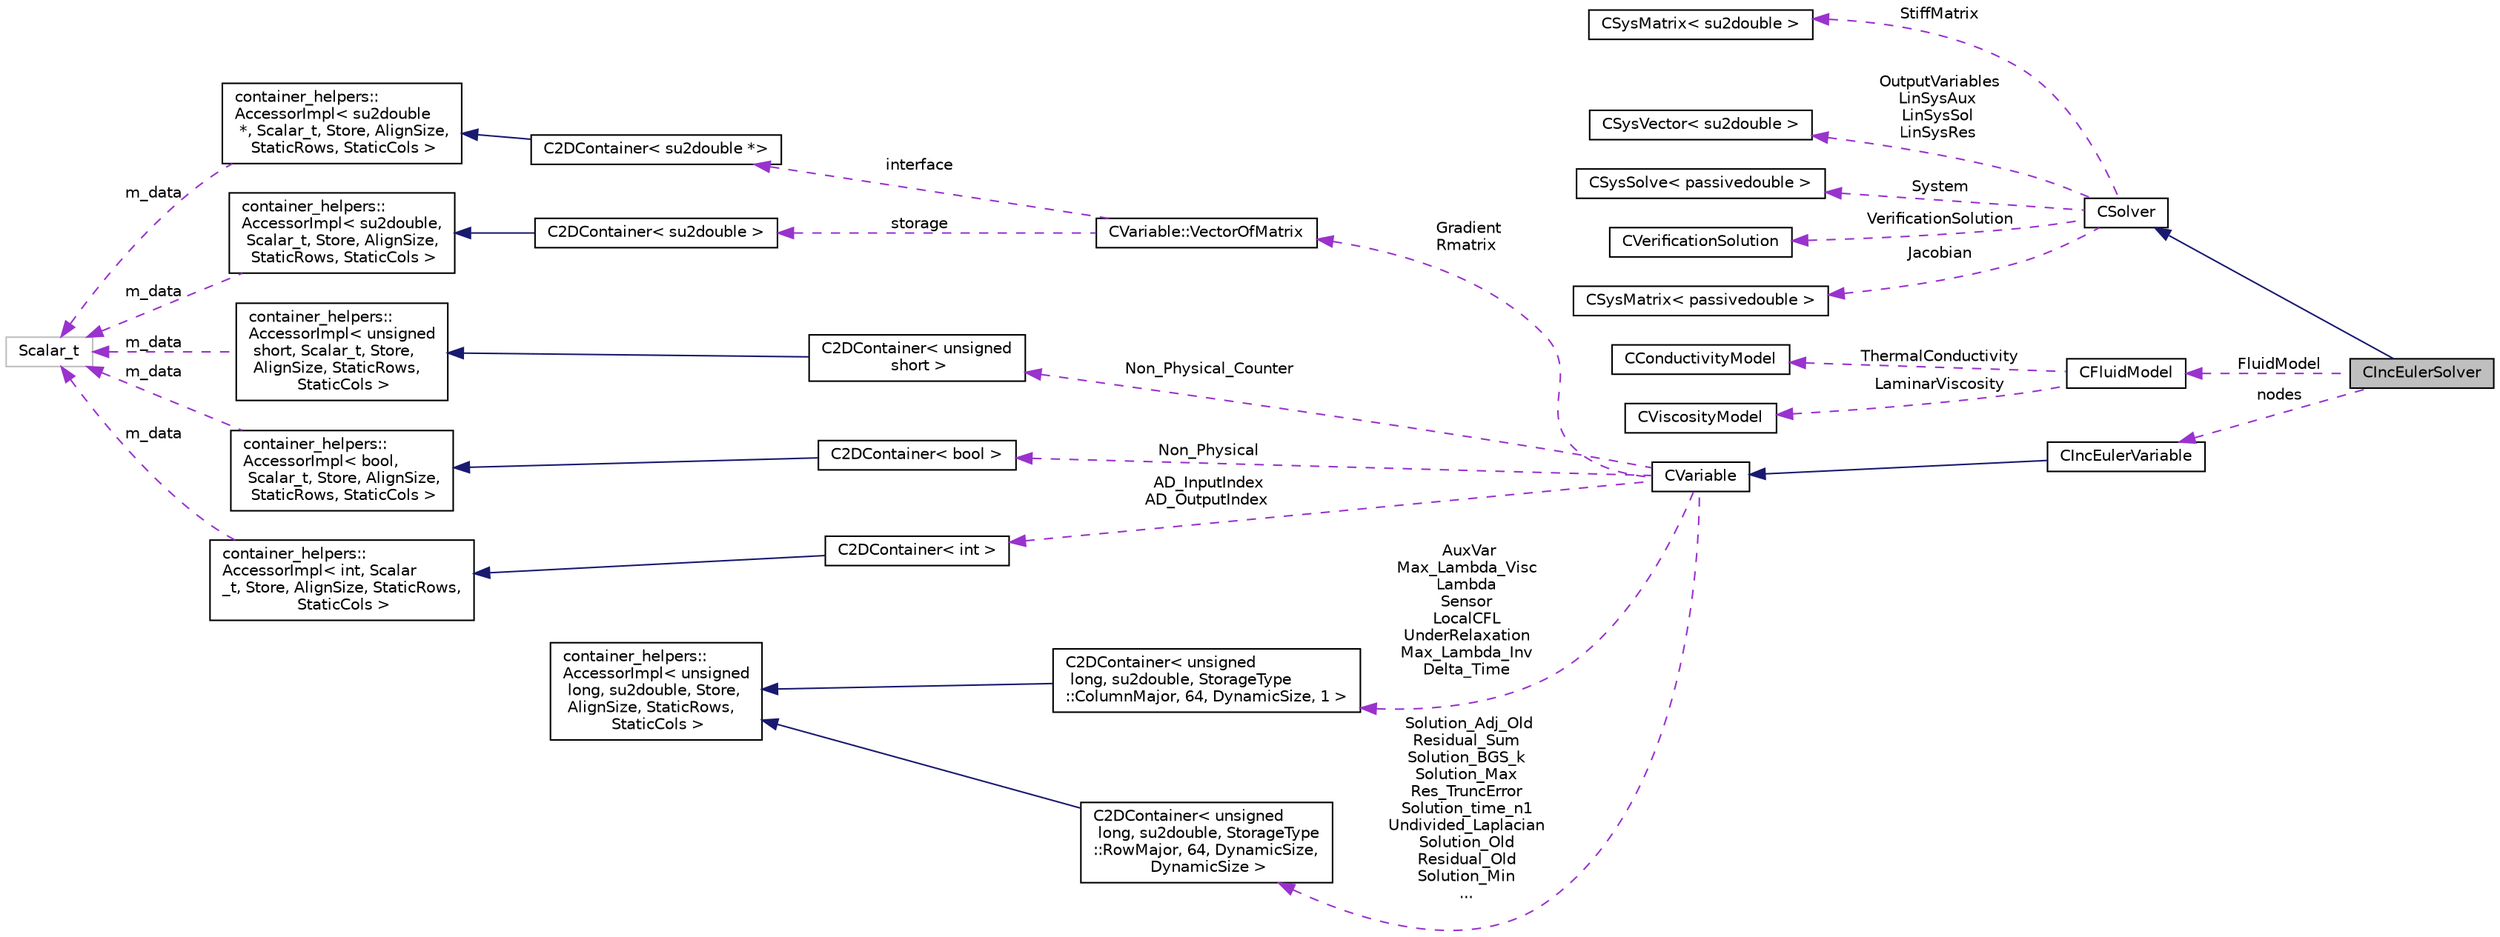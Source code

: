 digraph "CIncEulerSolver"
{
  edge [fontname="Helvetica",fontsize="10",labelfontname="Helvetica",labelfontsize="10"];
  node [fontname="Helvetica",fontsize="10",shape=record];
  rankdir="LR";
  Node3 [label="CIncEulerSolver",height=0.2,width=0.4,color="black", fillcolor="grey75", style="filled", fontcolor="black"];
  Node4 -> Node3 [dir="back",color="midnightblue",fontsize="10",style="solid",fontname="Helvetica"];
  Node4 [label="CSolver",height=0.2,width=0.4,color="black", fillcolor="white", style="filled",URL="$class_c_solver.html",tooltip="Main class for defining the PDE solution, it requires a child class for each particular solver (Euler..."];
  Node5 -> Node4 [dir="back",color="darkorchid3",fontsize="10",style="dashed",label=" StiffMatrix" ,fontname="Helvetica"];
  Node5 [label="CSysMatrix\< su2double \>",height=0.2,width=0.4,color="black", fillcolor="white", style="filled",URL="$class_c_sys_matrix.html"];
  Node6 -> Node4 [dir="back",color="darkorchid3",fontsize="10",style="dashed",label=" OutputVariables\nLinSysAux\nLinSysSol\nLinSysRes" ,fontname="Helvetica"];
  Node6 [label="CSysVector\< su2double \>",height=0.2,width=0.4,color="black", fillcolor="white", style="filled",URL="$class_c_sys_vector.html"];
  Node7 -> Node4 [dir="back",color="darkorchid3",fontsize="10",style="dashed",label=" System" ,fontname="Helvetica"];
  Node7 [label="CSysSolve\< passivedouble \>",height=0.2,width=0.4,color="black", fillcolor="white", style="filled",URL="$class_c_sys_solve.html"];
  Node8 -> Node4 [dir="back",color="darkorchid3",fontsize="10",style="dashed",label=" VerificationSolution" ,fontname="Helvetica"];
  Node8 [label="CVerificationSolution",height=0.2,width=0.4,color="black", fillcolor="white", style="filled",URL="$class_c_verification_solution.html",tooltip="Class for holding verification PDE solutions, e.g., phi = phi(x,y,z,t), used for initial conditions..."];
  Node9 -> Node4 [dir="back",color="darkorchid3",fontsize="10",style="dashed",label=" Jacobian" ,fontname="Helvetica"];
  Node9 [label="CSysMatrix\< passivedouble \>",height=0.2,width=0.4,color="black", fillcolor="white", style="filled",URL="$class_c_sys_matrix.html"];
  Node10 -> Node3 [dir="back",color="darkorchid3",fontsize="10",style="dashed",label=" FluidModel" ,fontname="Helvetica"];
  Node10 [label="CFluidModel",height=0.2,width=0.4,color="black", fillcolor="white", style="filled",URL="$class_c_fluid_model.html",tooltip="Main class for defining the Thermo-Physical Model a child class for each particular Model (Ideal-Gas..."];
  Node11 -> Node10 [dir="back",color="darkorchid3",fontsize="10",style="dashed",label=" ThermalConductivity" ,fontname="Helvetica"];
  Node11 [label="CConductivityModel",height=0.2,width=0.4,color="black", fillcolor="white", style="filled",URL="$class_c_conductivity_model.html"];
  Node12 -> Node10 [dir="back",color="darkorchid3",fontsize="10",style="dashed",label=" LaminarViscosity" ,fontname="Helvetica"];
  Node12 [label="CViscosityModel",height=0.2,width=0.4,color="black", fillcolor="white", style="filled",URL="$class_c_viscosity_model.html",tooltip="Main class for defining the Transport-Physical Model a child class for each particular Model (Power l..."];
  Node13 -> Node3 [dir="back",color="darkorchid3",fontsize="10",style="dashed",label=" nodes" ,fontname="Helvetica"];
  Node13 [label="CIncEulerVariable",height=0.2,width=0.4,color="black", fillcolor="white", style="filled",URL="$class_c_inc_euler_variable.html",tooltip="Class for defining the variables of the incompressible Euler solver. "];
  Node14 -> Node13 [dir="back",color="midnightblue",fontsize="10",style="solid",fontname="Helvetica"];
  Node14 [label="CVariable",height=0.2,width=0.4,color="black", fillcolor="white", style="filled",URL="$class_c_variable.html",tooltip="Main class for defining the variables. "];
  Node15 -> Node14 [dir="back",color="darkorchid3",fontsize="10",style="dashed",label=" Gradient\nRmatrix" ,fontname="Helvetica"];
  Node15 [label="CVariable::VectorOfMatrix",height=0.2,width=0.4,color="black", fillcolor="white", style="filled",URL="$struct_c_variable_1_1_vector_of_matrix.html"];
  Node16 -> Node15 [dir="back",color="darkorchid3",fontsize="10",style="dashed",label=" interface" ,fontname="Helvetica"];
  Node16 [label="C2DContainer\< su2double *\>",height=0.2,width=0.4,color="black", fillcolor="white", style="filled",URL="$class_c2_d_container.html"];
  Node17 -> Node16 [dir="back",color="midnightblue",fontsize="10",style="solid",fontname="Helvetica"];
  Node17 [label="container_helpers::\lAccessorImpl\< su2double\l *, Scalar_t, Store, AlignSize,\l StaticRows, StaticCols \>",height=0.2,width=0.4,color="black", fillcolor="white", style="filled",URL="$classcontainer__helpers_1_1_accessor_impl.html"];
  Node18 -> Node17 [dir="back",color="darkorchid3",fontsize="10",style="dashed",label=" m_data" ,fontname="Helvetica"];
  Node18 [label="Scalar_t",height=0.2,width=0.4,color="grey75", fillcolor="white", style="filled"];
  Node19 -> Node15 [dir="back",color="darkorchid3",fontsize="10",style="dashed",label=" storage" ,fontname="Helvetica"];
  Node19 [label="C2DContainer\< su2double \>",height=0.2,width=0.4,color="black", fillcolor="white", style="filled",URL="$class_c2_d_container.html"];
  Node20 -> Node19 [dir="back",color="midnightblue",fontsize="10",style="solid",fontname="Helvetica"];
  Node20 [label="container_helpers::\lAccessorImpl\< su2double,\l Scalar_t, Store, AlignSize,\l StaticRows, StaticCols \>",height=0.2,width=0.4,color="black", fillcolor="white", style="filled",URL="$classcontainer__helpers_1_1_accessor_impl.html"];
  Node18 -> Node20 [dir="back",color="darkorchid3",fontsize="10",style="dashed",label=" m_data" ,fontname="Helvetica"];
  Node21 -> Node14 [dir="back",color="darkorchid3",fontsize="10",style="dashed",label=" Non_Physical_Counter" ,fontname="Helvetica"];
  Node21 [label="C2DContainer\< unsigned\l short \>",height=0.2,width=0.4,color="black", fillcolor="white", style="filled",URL="$class_c2_d_container.html"];
  Node22 -> Node21 [dir="back",color="midnightblue",fontsize="10",style="solid",fontname="Helvetica"];
  Node22 [label="container_helpers::\lAccessorImpl\< unsigned\l short, Scalar_t, Store,\l AlignSize, StaticRows,\l StaticCols \>",height=0.2,width=0.4,color="black", fillcolor="white", style="filled",URL="$classcontainer__helpers_1_1_accessor_impl.html"];
  Node18 -> Node22 [dir="back",color="darkorchid3",fontsize="10",style="dashed",label=" m_data" ,fontname="Helvetica"];
  Node23 -> Node14 [dir="back",color="darkorchid3",fontsize="10",style="dashed",label=" AuxVar\nMax_Lambda_Visc\nLambda\nSensor\nLocalCFL\nUnderRelaxation\nMax_Lambda_Inv\nDelta_Time" ,fontname="Helvetica"];
  Node23 [label="C2DContainer\< unsigned\l long, su2double, StorageType\l::ColumnMajor, 64, DynamicSize, 1 \>",height=0.2,width=0.4,color="black", fillcolor="white", style="filled",URL="$class_c2_d_container.html"];
  Node24 -> Node23 [dir="back",color="midnightblue",fontsize="10",style="solid",fontname="Helvetica"];
  Node24 [label="container_helpers::\lAccessorImpl\< unsigned\l long, su2double, Store,\l AlignSize, StaticRows,\l StaticCols \>",height=0.2,width=0.4,color="black", fillcolor="white", style="filled",URL="$classcontainer__helpers_1_1_accessor_impl.html"];
  Node25 -> Node14 [dir="back",color="darkorchid3",fontsize="10",style="dashed",label=" Non_Physical" ,fontname="Helvetica"];
  Node25 [label="C2DContainer\< bool \>",height=0.2,width=0.4,color="black", fillcolor="white", style="filled",URL="$class_c2_d_container.html"];
  Node26 -> Node25 [dir="back",color="midnightblue",fontsize="10",style="solid",fontname="Helvetica"];
  Node26 [label="container_helpers::\lAccessorImpl\< bool,\l Scalar_t, Store, AlignSize,\l StaticRows, StaticCols \>",height=0.2,width=0.4,color="black", fillcolor="white", style="filled",URL="$classcontainer__helpers_1_1_accessor_impl.html"];
  Node18 -> Node26 [dir="back",color="darkorchid3",fontsize="10",style="dashed",label=" m_data" ,fontname="Helvetica"];
  Node27 -> Node14 [dir="back",color="darkorchid3",fontsize="10",style="dashed",label=" AD_InputIndex\nAD_OutputIndex" ,fontname="Helvetica"];
  Node27 [label="C2DContainer\< int \>",height=0.2,width=0.4,color="black", fillcolor="white", style="filled",URL="$class_c2_d_container.html"];
  Node28 -> Node27 [dir="back",color="midnightblue",fontsize="10",style="solid",fontname="Helvetica"];
  Node28 [label="container_helpers::\lAccessorImpl\< int, Scalar\l_t, Store, AlignSize, StaticRows,\l StaticCols \>",height=0.2,width=0.4,color="black", fillcolor="white", style="filled",URL="$classcontainer__helpers_1_1_accessor_impl.html"];
  Node18 -> Node28 [dir="back",color="darkorchid3",fontsize="10",style="dashed",label=" m_data" ,fontname="Helvetica"];
  Node29 -> Node14 [dir="back",color="darkorchid3",fontsize="10",style="dashed",label=" Solution_Adj_Old\nResidual_Sum\nSolution_BGS_k\nSolution_Max\nRes_TruncError\nSolution_time_n1\nUndivided_Laplacian\nSolution_Old\nResidual_Old\nSolution_Min\n..." ,fontname="Helvetica"];
  Node29 [label="C2DContainer\< unsigned\l long, su2double, StorageType\l::RowMajor, 64, DynamicSize,\l DynamicSize \>",height=0.2,width=0.4,color="black", fillcolor="white", style="filled",URL="$class_c2_d_container.html"];
  Node24 -> Node29 [dir="back",color="midnightblue",fontsize="10",style="solid",fontname="Helvetica"];
}
